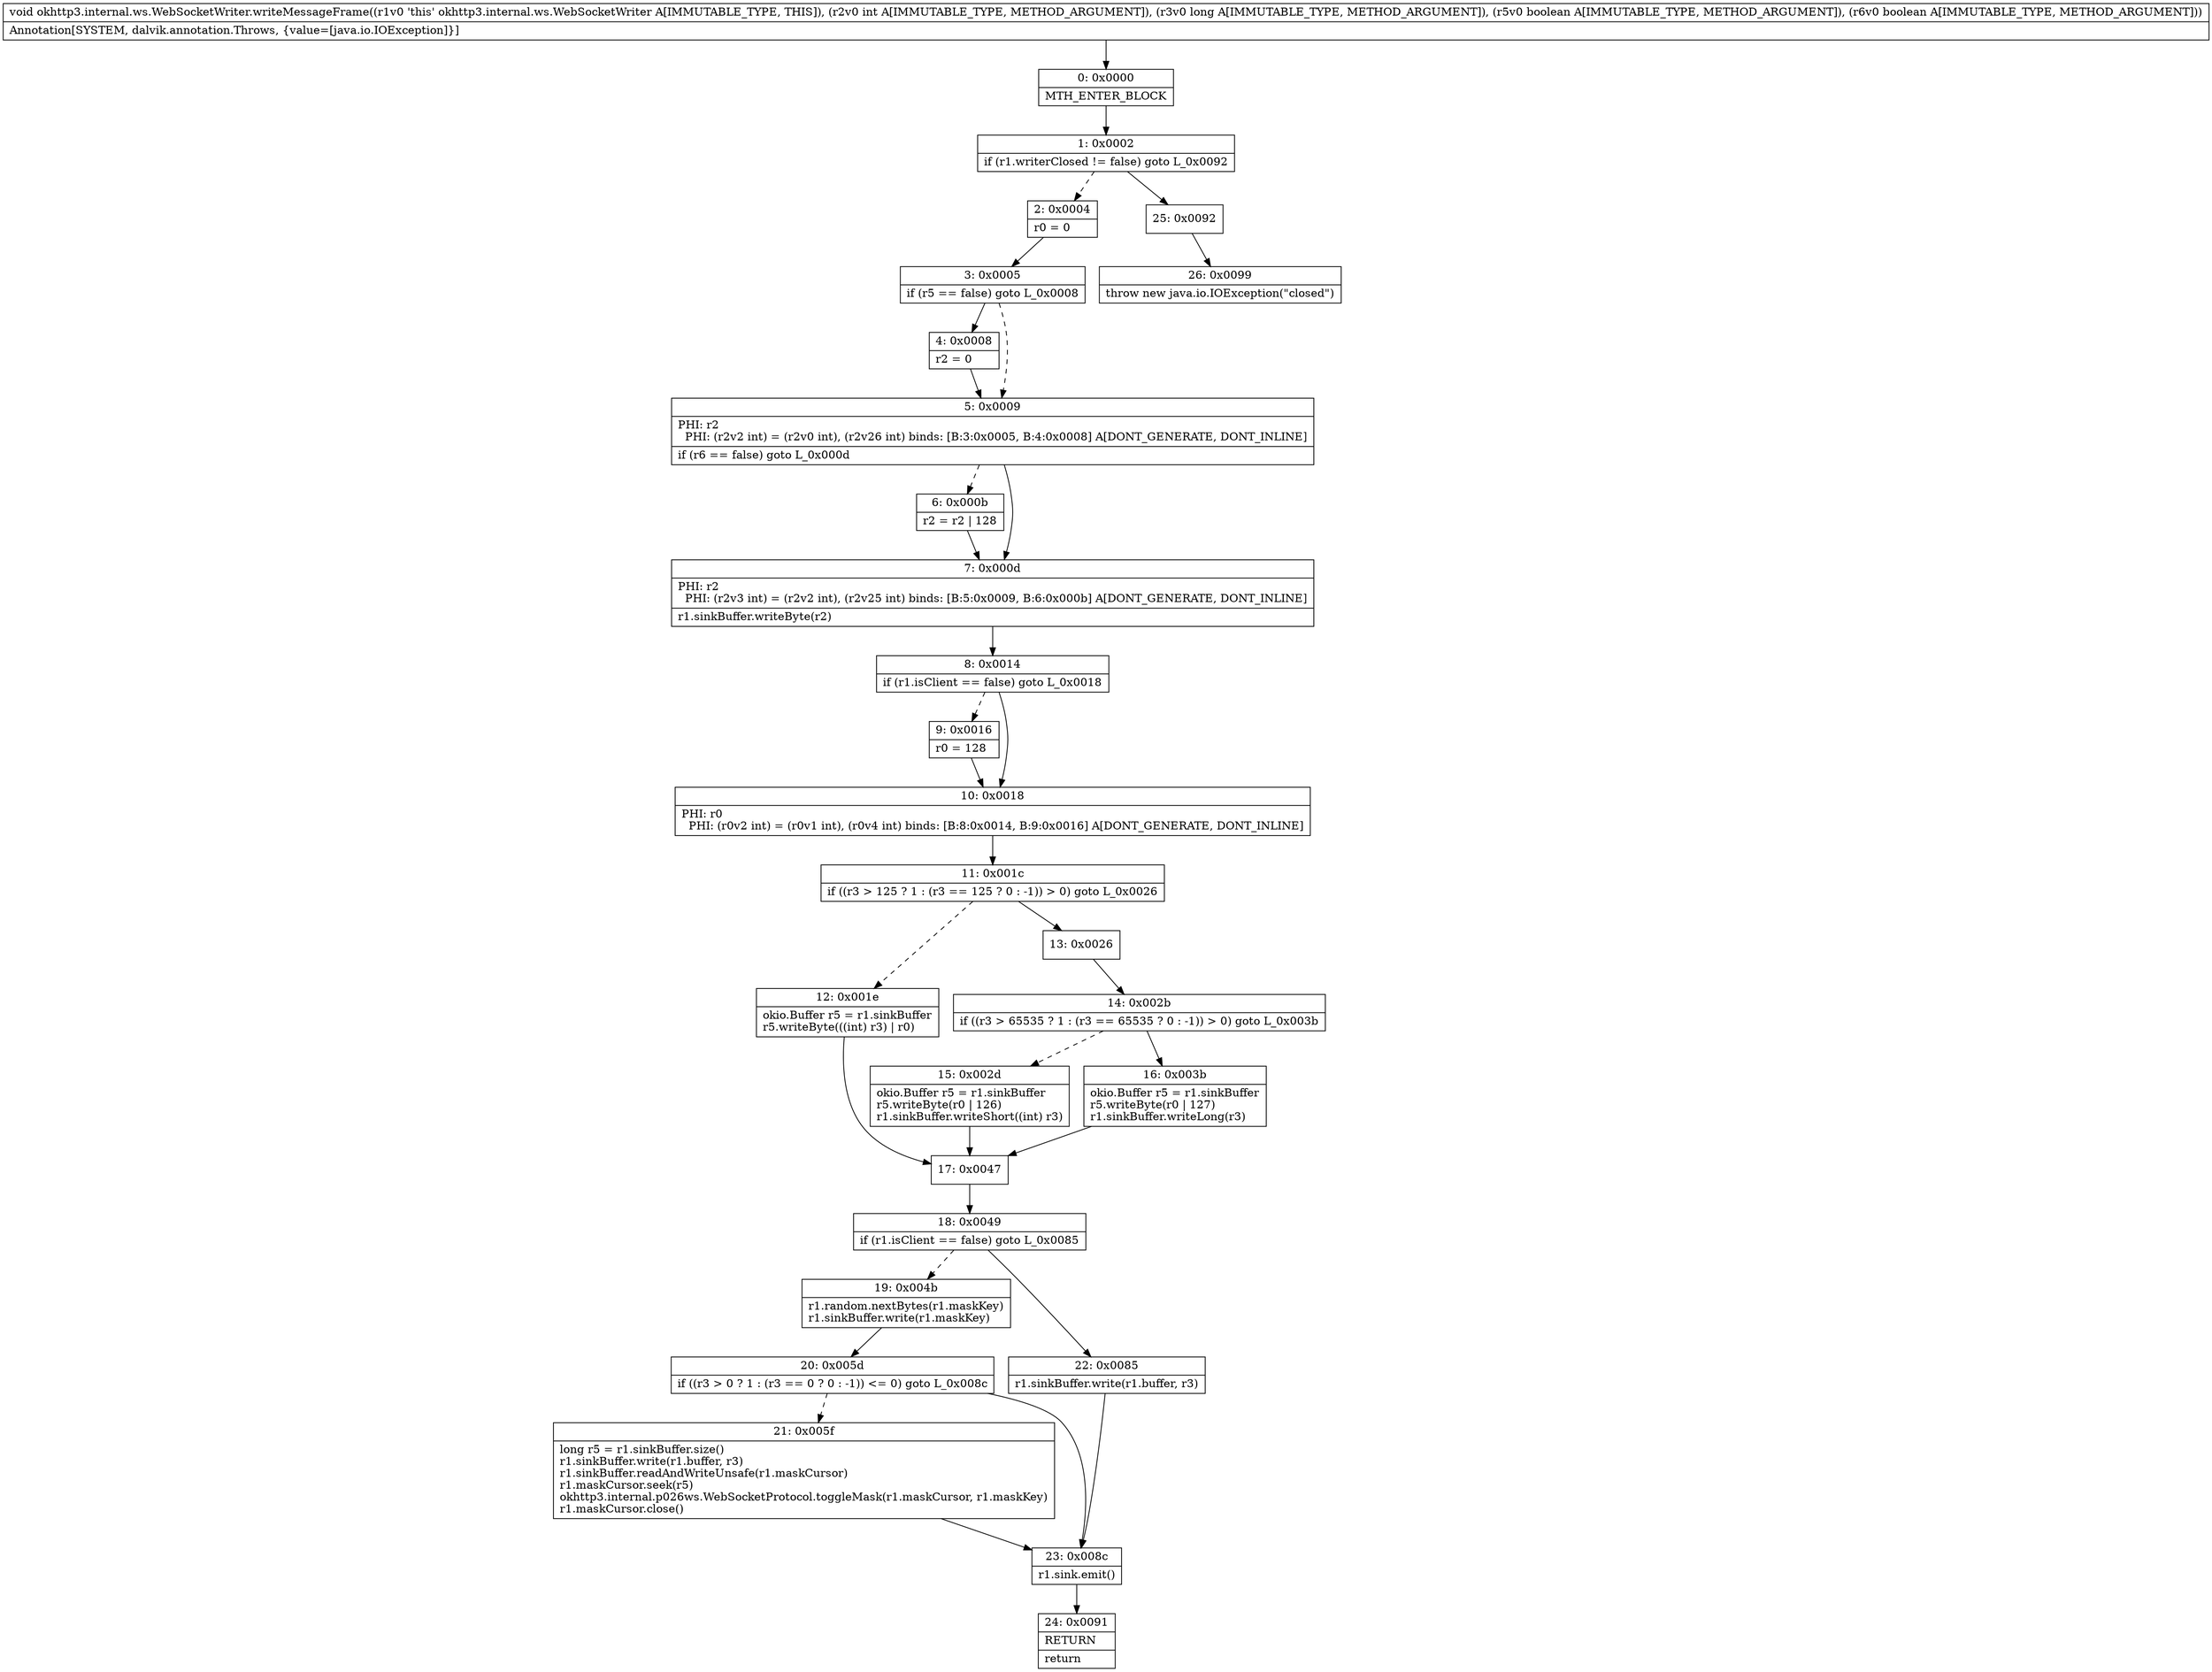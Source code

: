 digraph "CFG forokhttp3.internal.ws.WebSocketWriter.writeMessageFrame(IJZZ)V" {
Node_0 [shape=record,label="{0\:\ 0x0000|MTH_ENTER_BLOCK\l}"];
Node_1 [shape=record,label="{1\:\ 0x0002|if (r1.writerClosed != false) goto L_0x0092\l}"];
Node_2 [shape=record,label="{2\:\ 0x0004|r0 = 0\l}"];
Node_3 [shape=record,label="{3\:\ 0x0005|if (r5 == false) goto L_0x0008\l}"];
Node_4 [shape=record,label="{4\:\ 0x0008|r2 = 0\l}"];
Node_5 [shape=record,label="{5\:\ 0x0009|PHI: r2 \l  PHI: (r2v2 int) = (r2v0 int), (r2v26 int) binds: [B:3:0x0005, B:4:0x0008] A[DONT_GENERATE, DONT_INLINE]\l|if (r6 == false) goto L_0x000d\l}"];
Node_6 [shape=record,label="{6\:\ 0x000b|r2 = r2 \| 128\l}"];
Node_7 [shape=record,label="{7\:\ 0x000d|PHI: r2 \l  PHI: (r2v3 int) = (r2v2 int), (r2v25 int) binds: [B:5:0x0009, B:6:0x000b] A[DONT_GENERATE, DONT_INLINE]\l|r1.sinkBuffer.writeByte(r2)\l}"];
Node_8 [shape=record,label="{8\:\ 0x0014|if (r1.isClient == false) goto L_0x0018\l}"];
Node_9 [shape=record,label="{9\:\ 0x0016|r0 = 128\l}"];
Node_10 [shape=record,label="{10\:\ 0x0018|PHI: r0 \l  PHI: (r0v2 int) = (r0v1 int), (r0v4 int) binds: [B:8:0x0014, B:9:0x0016] A[DONT_GENERATE, DONT_INLINE]\l}"];
Node_11 [shape=record,label="{11\:\ 0x001c|if ((r3 \> 125 ? 1 : (r3 == 125 ? 0 : \-1)) \> 0) goto L_0x0026\l}"];
Node_12 [shape=record,label="{12\:\ 0x001e|okio.Buffer r5 = r1.sinkBuffer\lr5.writeByte(((int) r3) \| r0)\l}"];
Node_13 [shape=record,label="{13\:\ 0x0026}"];
Node_14 [shape=record,label="{14\:\ 0x002b|if ((r3 \> 65535 ? 1 : (r3 == 65535 ? 0 : \-1)) \> 0) goto L_0x003b\l}"];
Node_15 [shape=record,label="{15\:\ 0x002d|okio.Buffer r5 = r1.sinkBuffer\lr5.writeByte(r0 \| 126)\lr1.sinkBuffer.writeShort((int) r3)\l}"];
Node_16 [shape=record,label="{16\:\ 0x003b|okio.Buffer r5 = r1.sinkBuffer\lr5.writeByte(r0 \| 127)\lr1.sinkBuffer.writeLong(r3)\l}"];
Node_17 [shape=record,label="{17\:\ 0x0047}"];
Node_18 [shape=record,label="{18\:\ 0x0049|if (r1.isClient == false) goto L_0x0085\l}"];
Node_19 [shape=record,label="{19\:\ 0x004b|r1.random.nextBytes(r1.maskKey)\lr1.sinkBuffer.write(r1.maskKey)\l}"];
Node_20 [shape=record,label="{20\:\ 0x005d|if ((r3 \> 0 ? 1 : (r3 == 0 ? 0 : \-1)) \<= 0) goto L_0x008c\l}"];
Node_21 [shape=record,label="{21\:\ 0x005f|long r5 = r1.sinkBuffer.size()\lr1.sinkBuffer.write(r1.buffer, r3)\lr1.sinkBuffer.readAndWriteUnsafe(r1.maskCursor)\lr1.maskCursor.seek(r5)\lokhttp3.internal.p026ws.WebSocketProtocol.toggleMask(r1.maskCursor, r1.maskKey)\lr1.maskCursor.close()\l}"];
Node_22 [shape=record,label="{22\:\ 0x0085|r1.sinkBuffer.write(r1.buffer, r3)\l}"];
Node_23 [shape=record,label="{23\:\ 0x008c|r1.sink.emit()\l}"];
Node_24 [shape=record,label="{24\:\ 0x0091|RETURN\l|return\l}"];
Node_25 [shape=record,label="{25\:\ 0x0092}"];
Node_26 [shape=record,label="{26\:\ 0x0099|throw new java.io.IOException(\"closed\")\l}"];
MethodNode[shape=record,label="{void okhttp3.internal.ws.WebSocketWriter.writeMessageFrame((r1v0 'this' okhttp3.internal.ws.WebSocketWriter A[IMMUTABLE_TYPE, THIS]), (r2v0 int A[IMMUTABLE_TYPE, METHOD_ARGUMENT]), (r3v0 long A[IMMUTABLE_TYPE, METHOD_ARGUMENT]), (r5v0 boolean A[IMMUTABLE_TYPE, METHOD_ARGUMENT]), (r6v0 boolean A[IMMUTABLE_TYPE, METHOD_ARGUMENT]))  | Annotation[SYSTEM, dalvik.annotation.Throws, \{value=[java.io.IOException]\}]\l}"];
MethodNode -> Node_0;
Node_0 -> Node_1;
Node_1 -> Node_2[style=dashed];
Node_1 -> Node_25;
Node_2 -> Node_3;
Node_3 -> Node_4;
Node_3 -> Node_5[style=dashed];
Node_4 -> Node_5;
Node_5 -> Node_6[style=dashed];
Node_5 -> Node_7;
Node_6 -> Node_7;
Node_7 -> Node_8;
Node_8 -> Node_9[style=dashed];
Node_8 -> Node_10;
Node_9 -> Node_10;
Node_10 -> Node_11;
Node_11 -> Node_12[style=dashed];
Node_11 -> Node_13;
Node_12 -> Node_17;
Node_13 -> Node_14;
Node_14 -> Node_15[style=dashed];
Node_14 -> Node_16;
Node_15 -> Node_17;
Node_16 -> Node_17;
Node_17 -> Node_18;
Node_18 -> Node_19[style=dashed];
Node_18 -> Node_22;
Node_19 -> Node_20;
Node_20 -> Node_21[style=dashed];
Node_20 -> Node_23;
Node_21 -> Node_23;
Node_22 -> Node_23;
Node_23 -> Node_24;
Node_25 -> Node_26;
}

